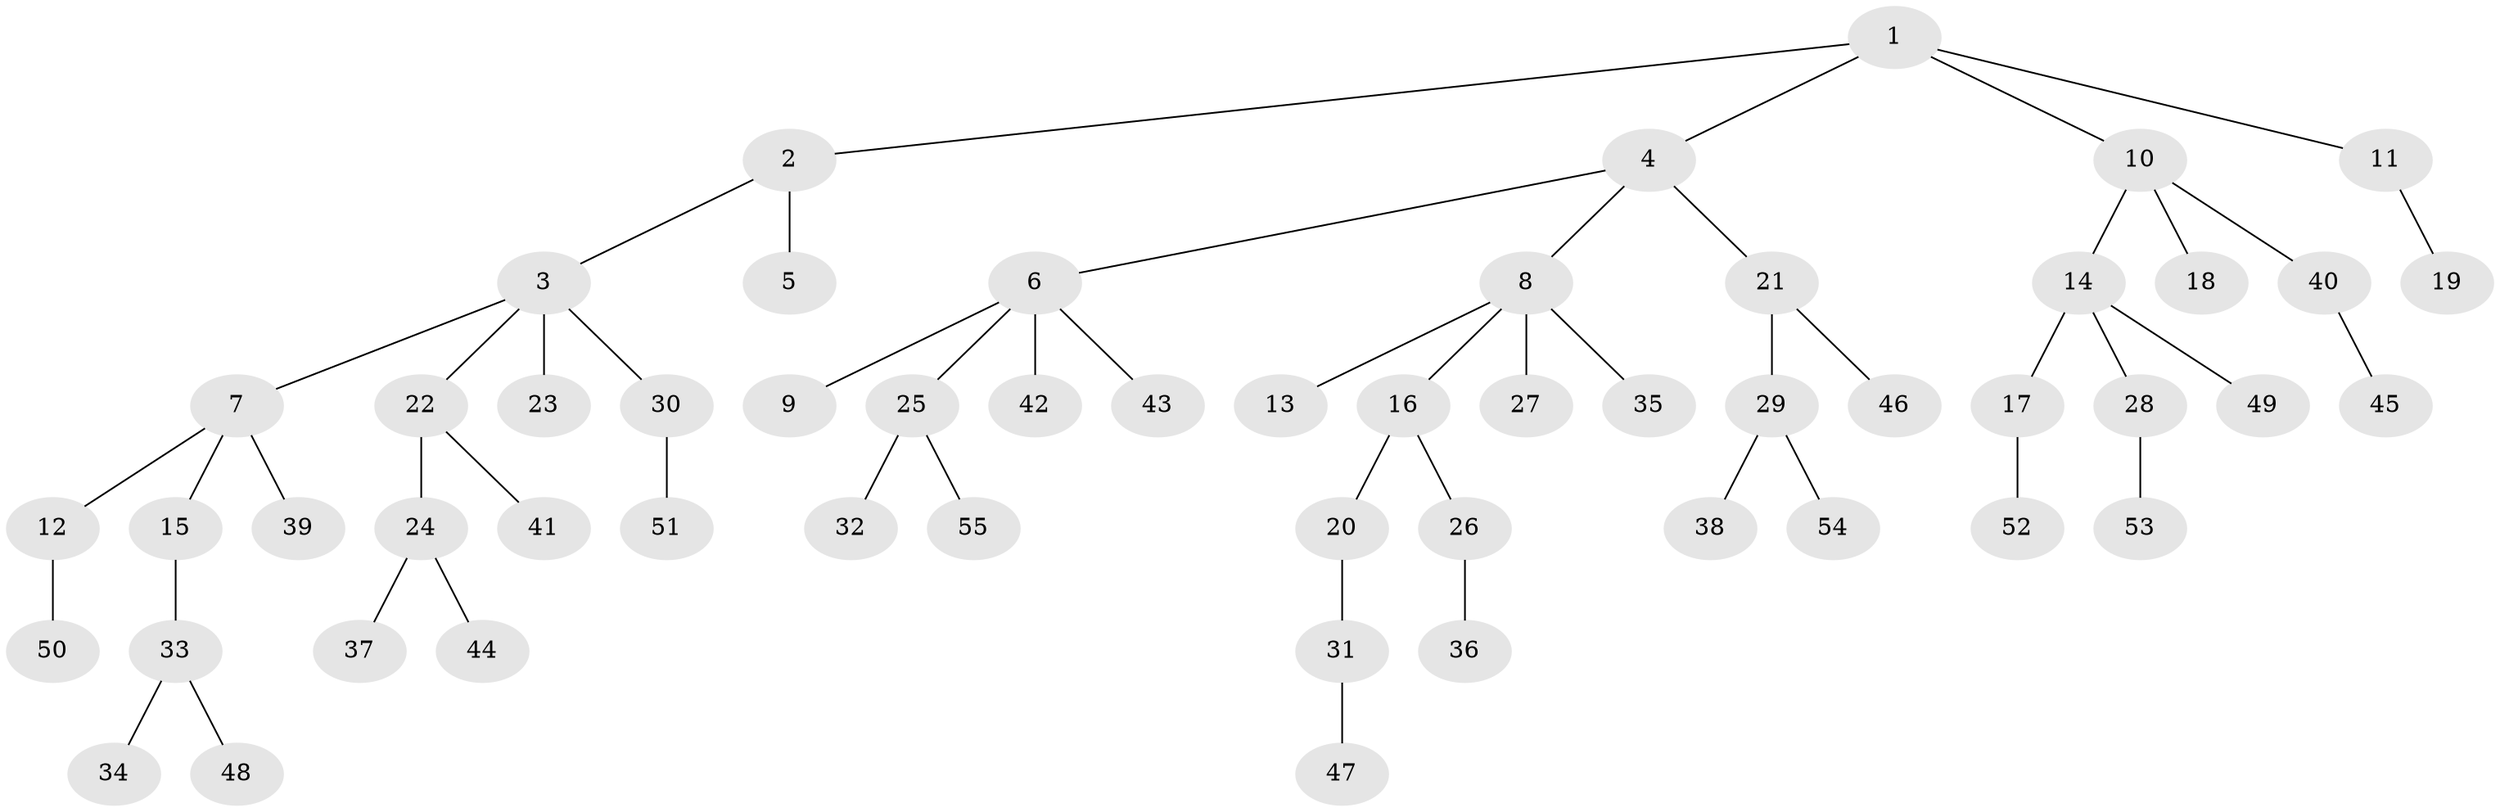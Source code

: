 // Generated by graph-tools (version 1.1) at 2025/50/03/09/25 03:50:24]
// undirected, 55 vertices, 54 edges
graph export_dot {
graph [start="1"]
  node [color=gray90,style=filled];
  1;
  2;
  3;
  4;
  5;
  6;
  7;
  8;
  9;
  10;
  11;
  12;
  13;
  14;
  15;
  16;
  17;
  18;
  19;
  20;
  21;
  22;
  23;
  24;
  25;
  26;
  27;
  28;
  29;
  30;
  31;
  32;
  33;
  34;
  35;
  36;
  37;
  38;
  39;
  40;
  41;
  42;
  43;
  44;
  45;
  46;
  47;
  48;
  49;
  50;
  51;
  52;
  53;
  54;
  55;
  1 -- 2;
  1 -- 4;
  1 -- 10;
  1 -- 11;
  2 -- 3;
  2 -- 5;
  3 -- 7;
  3 -- 22;
  3 -- 23;
  3 -- 30;
  4 -- 6;
  4 -- 8;
  4 -- 21;
  6 -- 9;
  6 -- 25;
  6 -- 42;
  6 -- 43;
  7 -- 12;
  7 -- 15;
  7 -- 39;
  8 -- 13;
  8 -- 16;
  8 -- 27;
  8 -- 35;
  10 -- 14;
  10 -- 18;
  10 -- 40;
  11 -- 19;
  12 -- 50;
  14 -- 17;
  14 -- 28;
  14 -- 49;
  15 -- 33;
  16 -- 20;
  16 -- 26;
  17 -- 52;
  20 -- 31;
  21 -- 29;
  21 -- 46;
  22 -- 24;
  22 -- 41;
  24 -- 37;
  24 -- 44;
  25 -- 32;
  25 -- 55;
  26 -- 36;
  28 -- 53;
  29 -- 38;
  29 -- 54;
  30 -- 51;
  31 -- 47;
  33 -- 34;
  33 -- 48;
  40 -- 45;
}
